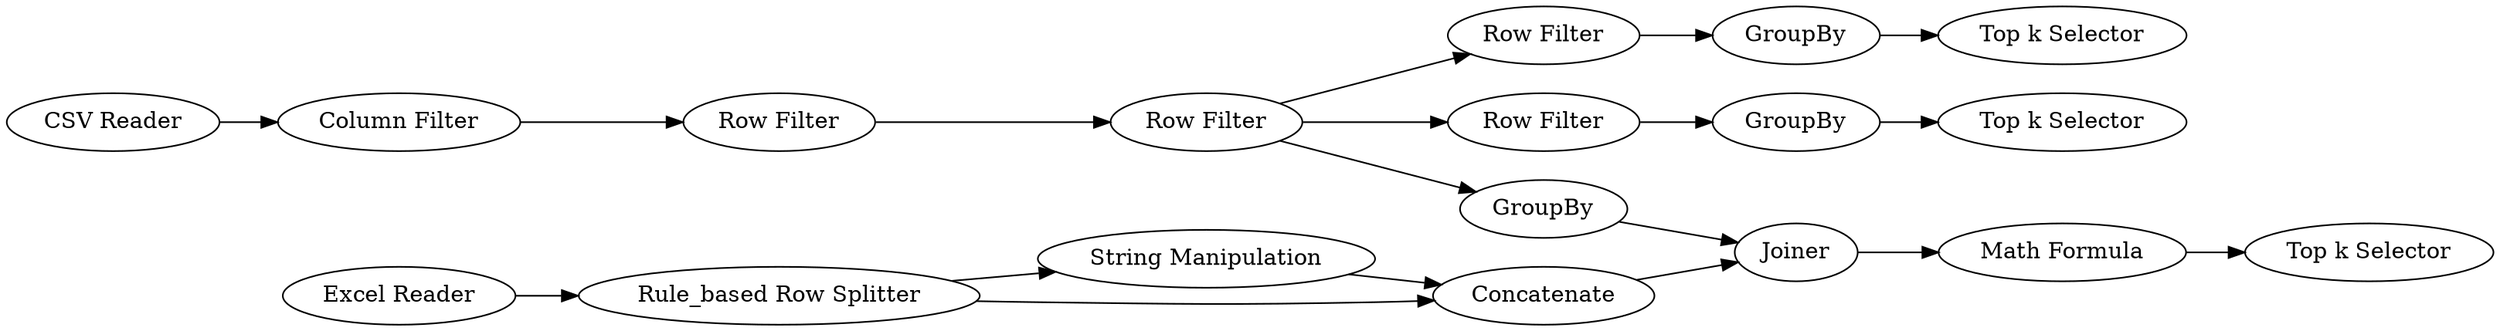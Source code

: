 digraph {
	1 [label="CSV Reader"]
	2 [label="Excel Reader"]
	3 [label="Column Filter"]
	5 [label="Row Filter"]
	6 [label="Row Filter"]
	7 [label="Rule_based Row Splitter"]
	8 [label="String Manipulation"]
	9 [label=Concatenate]
	10 [label="Row Filter"]
	11 [label=GroupBy]
	12 [label="Top k Selector"]
	13 [label="Top k Selector"]
	14 [label=GroupBy]
	15 [label="Row Filter"]
	16 [label=Joiner]
	17 [label=GroupBy]
	18 [label="Math Formula"]
	19 [label="Top k Selector"]
	1 -> 3
	2 -> 7
	3 -> 5
	5 -> 6
	6 -> 15
	6 -> 10
	6 -> 17
	7 -> 9
	7 -> 8
	8 -> 9
	9 -> 16
	10 -> 11
	11 -> 12
	14 -> 13
	15 -> 14
	16 -> 18
	17 -> 16
	18 -> 19
	rankdir=LR
}
